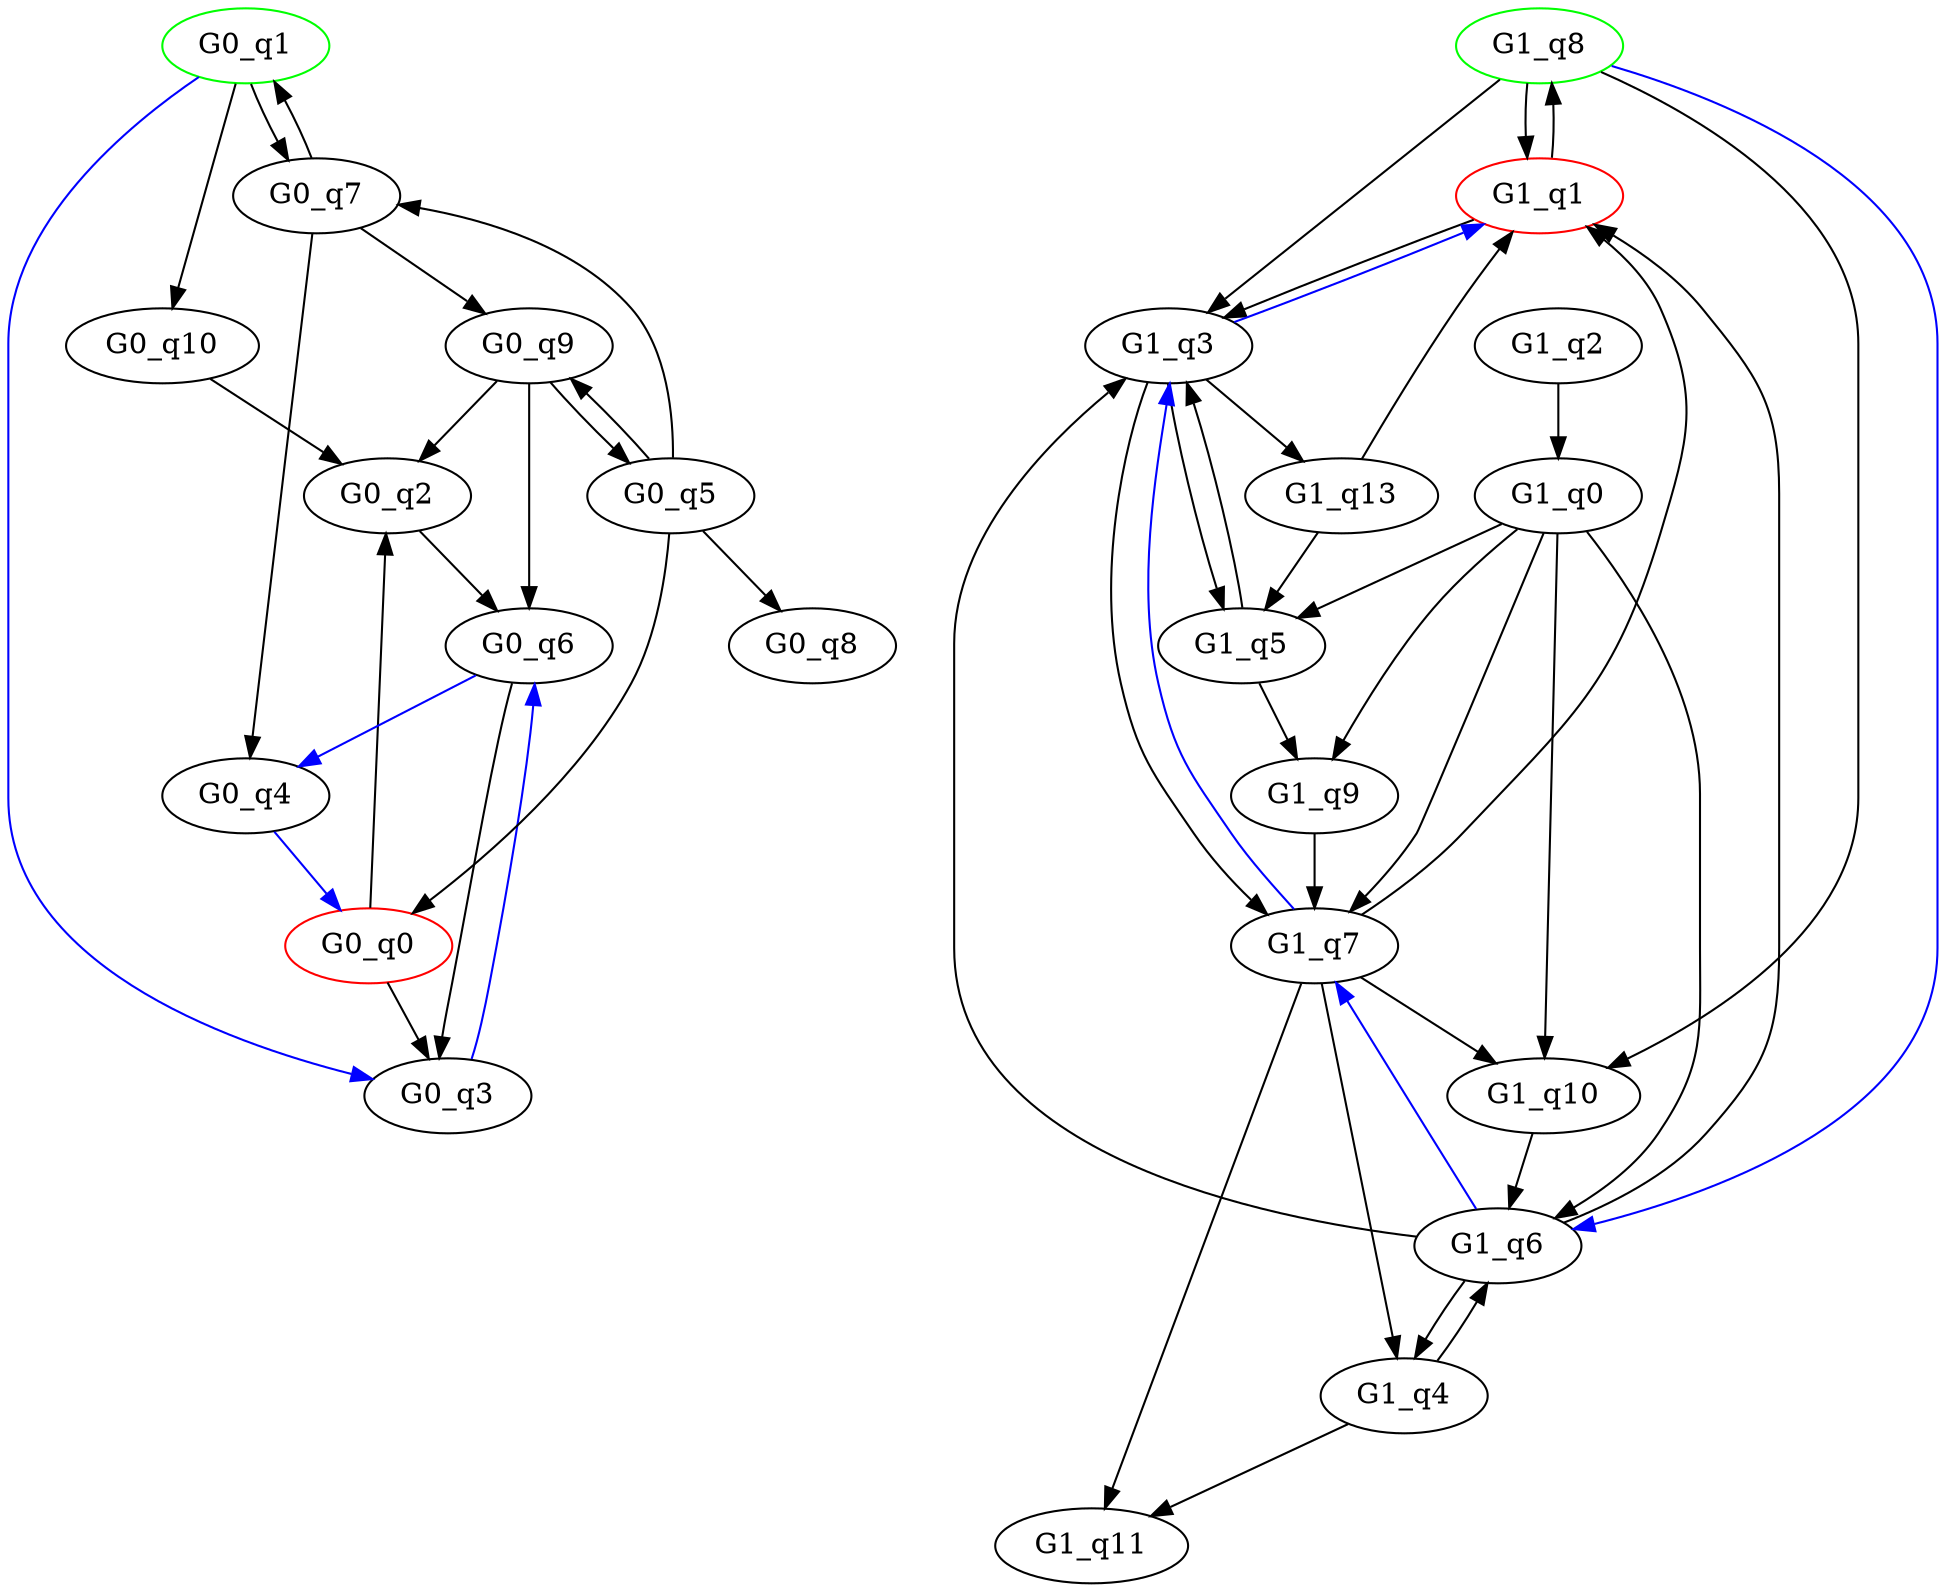 digraph G{
	subgraph 0{
		G0_q1 [initial=1,color=green];
		G0_q1->G0_q7;
		G0_q1->G0_q10;
		G0_q0 [final=1,color=red];
		G0_q0->G0_q2;
		G0_q0->G0_q3;
		G0_q2;
		G0_q2->G0_q6;
		G0_q3;
		G0_q7;
		G0_q7->G0_q1;
		G0_q7->G0_q4;
		G0_q7->G0_q9;
		G0_q10;
		G0_q10->G0_q2;
		G0_q6;
		G0_q6->G0_q3;
		G0_q4;
		G0_q5;
		G0_q5->G0_q0;
		G0_q5->G0_q7;
		G0_q5->G0_q8;
		G0_q5->G0_q9;
		G0_q8;
		G0_q9;
		G0_q9->G0_q2;
		G0_q9->G0_q6;
		G0_q9->G0_q5;
		G0_q1->G0_q3->G0_q6->G0_q4->G0_q0 [color=blue];
		label = "Graphe 0";
	}
	subgraph 1{
		G1_q8 [initial=1,color=green];
		G1_q8->G1_q1;
		G1_q8->G1_q10;
		G1_q8->G1_q3;
		G1_q1 [final=1,color=red];
		G1_q1->G1_q8;
		G1_q1->G1_q3;
		G1_q0;
		G1_q0->G1_q5;
		G1_q0->G1_q6;
		G1_q0->G1_q7;
		G1_q0->G1_q9;
		G1_q0->G1_q10;
		G1_q5;
		G1_q5->G1_q9;
		G1_q5->G1_q3;
		G1_q6;
		G1_q6->G1_q1;
		G1_q6->G1_q3;
		G1_q6->G1_q4;
		G1_q7;
		G1_q7->G1_q1;
		G1_q7->G1_q10;
		G1_q7->G1_q4;
		G1_q7->G1_q11;
		G1_q9;
		G1_q9->G1_q7;
		G1_q10;
		G1_q10->G1_q6;
		G1_q3;
		G1_q3->G1_q5;
		G1_q3->G1_q7;
		G1_q3->G1_q13;
		G1_q2;
		G1_q2->G1_q0;
		G1_q13;
		G1_q13->G1_q1;
		G1_q13->G1_q5;
		G1_q4;
		G1_q4->G1_q6;
		G1_q4->G1_q11;
		G1_q11;
		G1_q8->G1_q6->G1_q7->G1_q3->G1_q1 [color=blue];
		label = "Graphe 1";
	}
}
